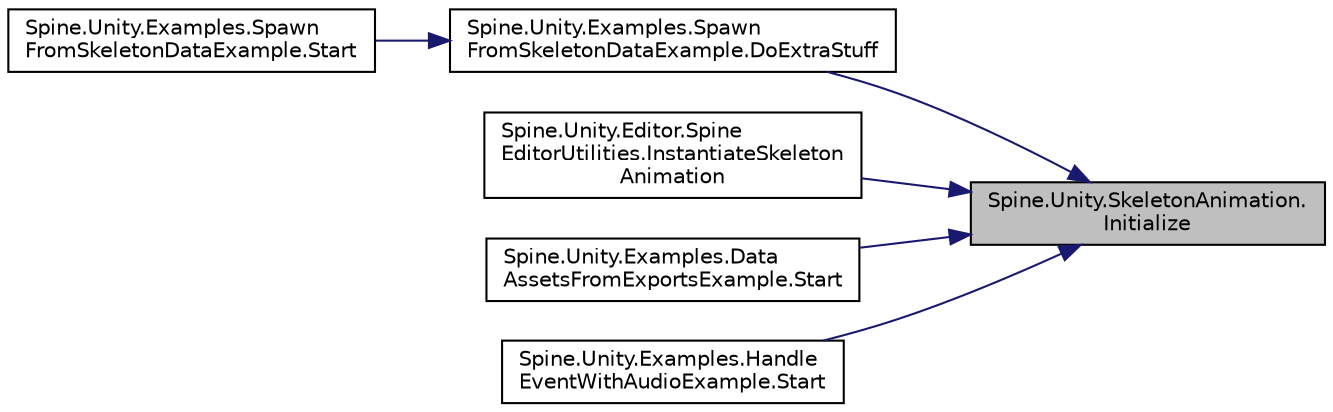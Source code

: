 digraph "Spine.Unity.SkeletonAnimation.Initialize"
{
 // LATEX_PDF_SIZE
  edge [fontname="Helvetica",fontsize="10",labelfontname="Helvetica",labelfontsize="10"];
  node [fontname="Helvetica",fontsize="10",shape=record];
  rankdir="RL";
  Node1 [label="Spine.Unity.SkeletonAnimation.\lInitialize",height=0.2,width=0.4,color="black", fillcolor="grey75", style="filled", fontcolor="black",tooltip="Initialize this component. Attempts to load the SkeletonData and creates the internal Spine objects a..."];
  Node1 -> Node2 [dir="back",color="midnightblue",fontsize="10",style="solid",fontname="Helvetica"];
  Node2 [label="Spine.Unity.Examples.Spawn\lFromSkeletonDataExample.DoExtraStuff",height=0.2,width=0.4,color="black", fillcolor="white", style="filled",URL="$class_spine_1_1_unity_1_1_examples_1_1_spawn_from_skeleton_data_example.html#a428979122a4cabd6f5fec3600b8a15d3",tooltip=" "];
  Node2 -> Node3 [dir="back",color="midnightblue",fontsize="10",style="solid",fontname="Helvetica"];
  Node3 [label="Spine.Unity.Examples.Spawn\lFromSkeletonDataExample.Start",height=0.2,width=0.4,color="black", fillcolor="white", style="filled",URL="$class_spine_1_1_unity_1_1_examples_1_1_spawn_from_skeleton_data_example.html#a68d0fcf01a97b1981bdc8235fe0f9f60",tooltip=" "];
  Node1 -> Node4 [dir="back",color="midnightblue",fontsize="10",style="solid",fontname="Helvetica"];
  Node4 [label="Spine.Unity.Editor.Spine\lEditorUtilities.InstantiateSkeleton\lAnimation",height=0.2,width=0.4,color="black", fillcolor="white", style="filled",URL="$class_spine_1_1_unity_1_1_editor_1_1_spine_editor_utilities.html#a9a009a70bc23b76080dfcdec1f9600cf",tooltip=" "];
  Node1 -> Node5 [dir="back",color="midnightblue",fontsize="10",style="solid",fontname="Helvetica"];
  Node5 [label="Spine.Unity.Examples.Data\lAssetsFromExportsExample.Start",height=0.2,width=0.4,color="black", fillcolor="white", style="filled",URL="$class_spine_1_1_unity_1_1_examples_1_1_data_assets_from_exports_example.html#ae073836d2a0983f784abc976f8f03531",tooltip=" "];
  Node1 -> Node6 [dir="back",color="midnightblue",fontsize="10",style="solid",fontname="Helvetica"];
  Node6 [label="Spine.Unity.Examples.Handle\lEventWithAudioExample.Start",height=0.2,width=0.4,color="black", fillcolor="white", style="filled",URL="$class_spine_1_1_unity_1_1_examples_1_1_handle_event_with_audio_example.html#abae2883855259a2fb313187a6eef3a85",tooltip=" "];
}
